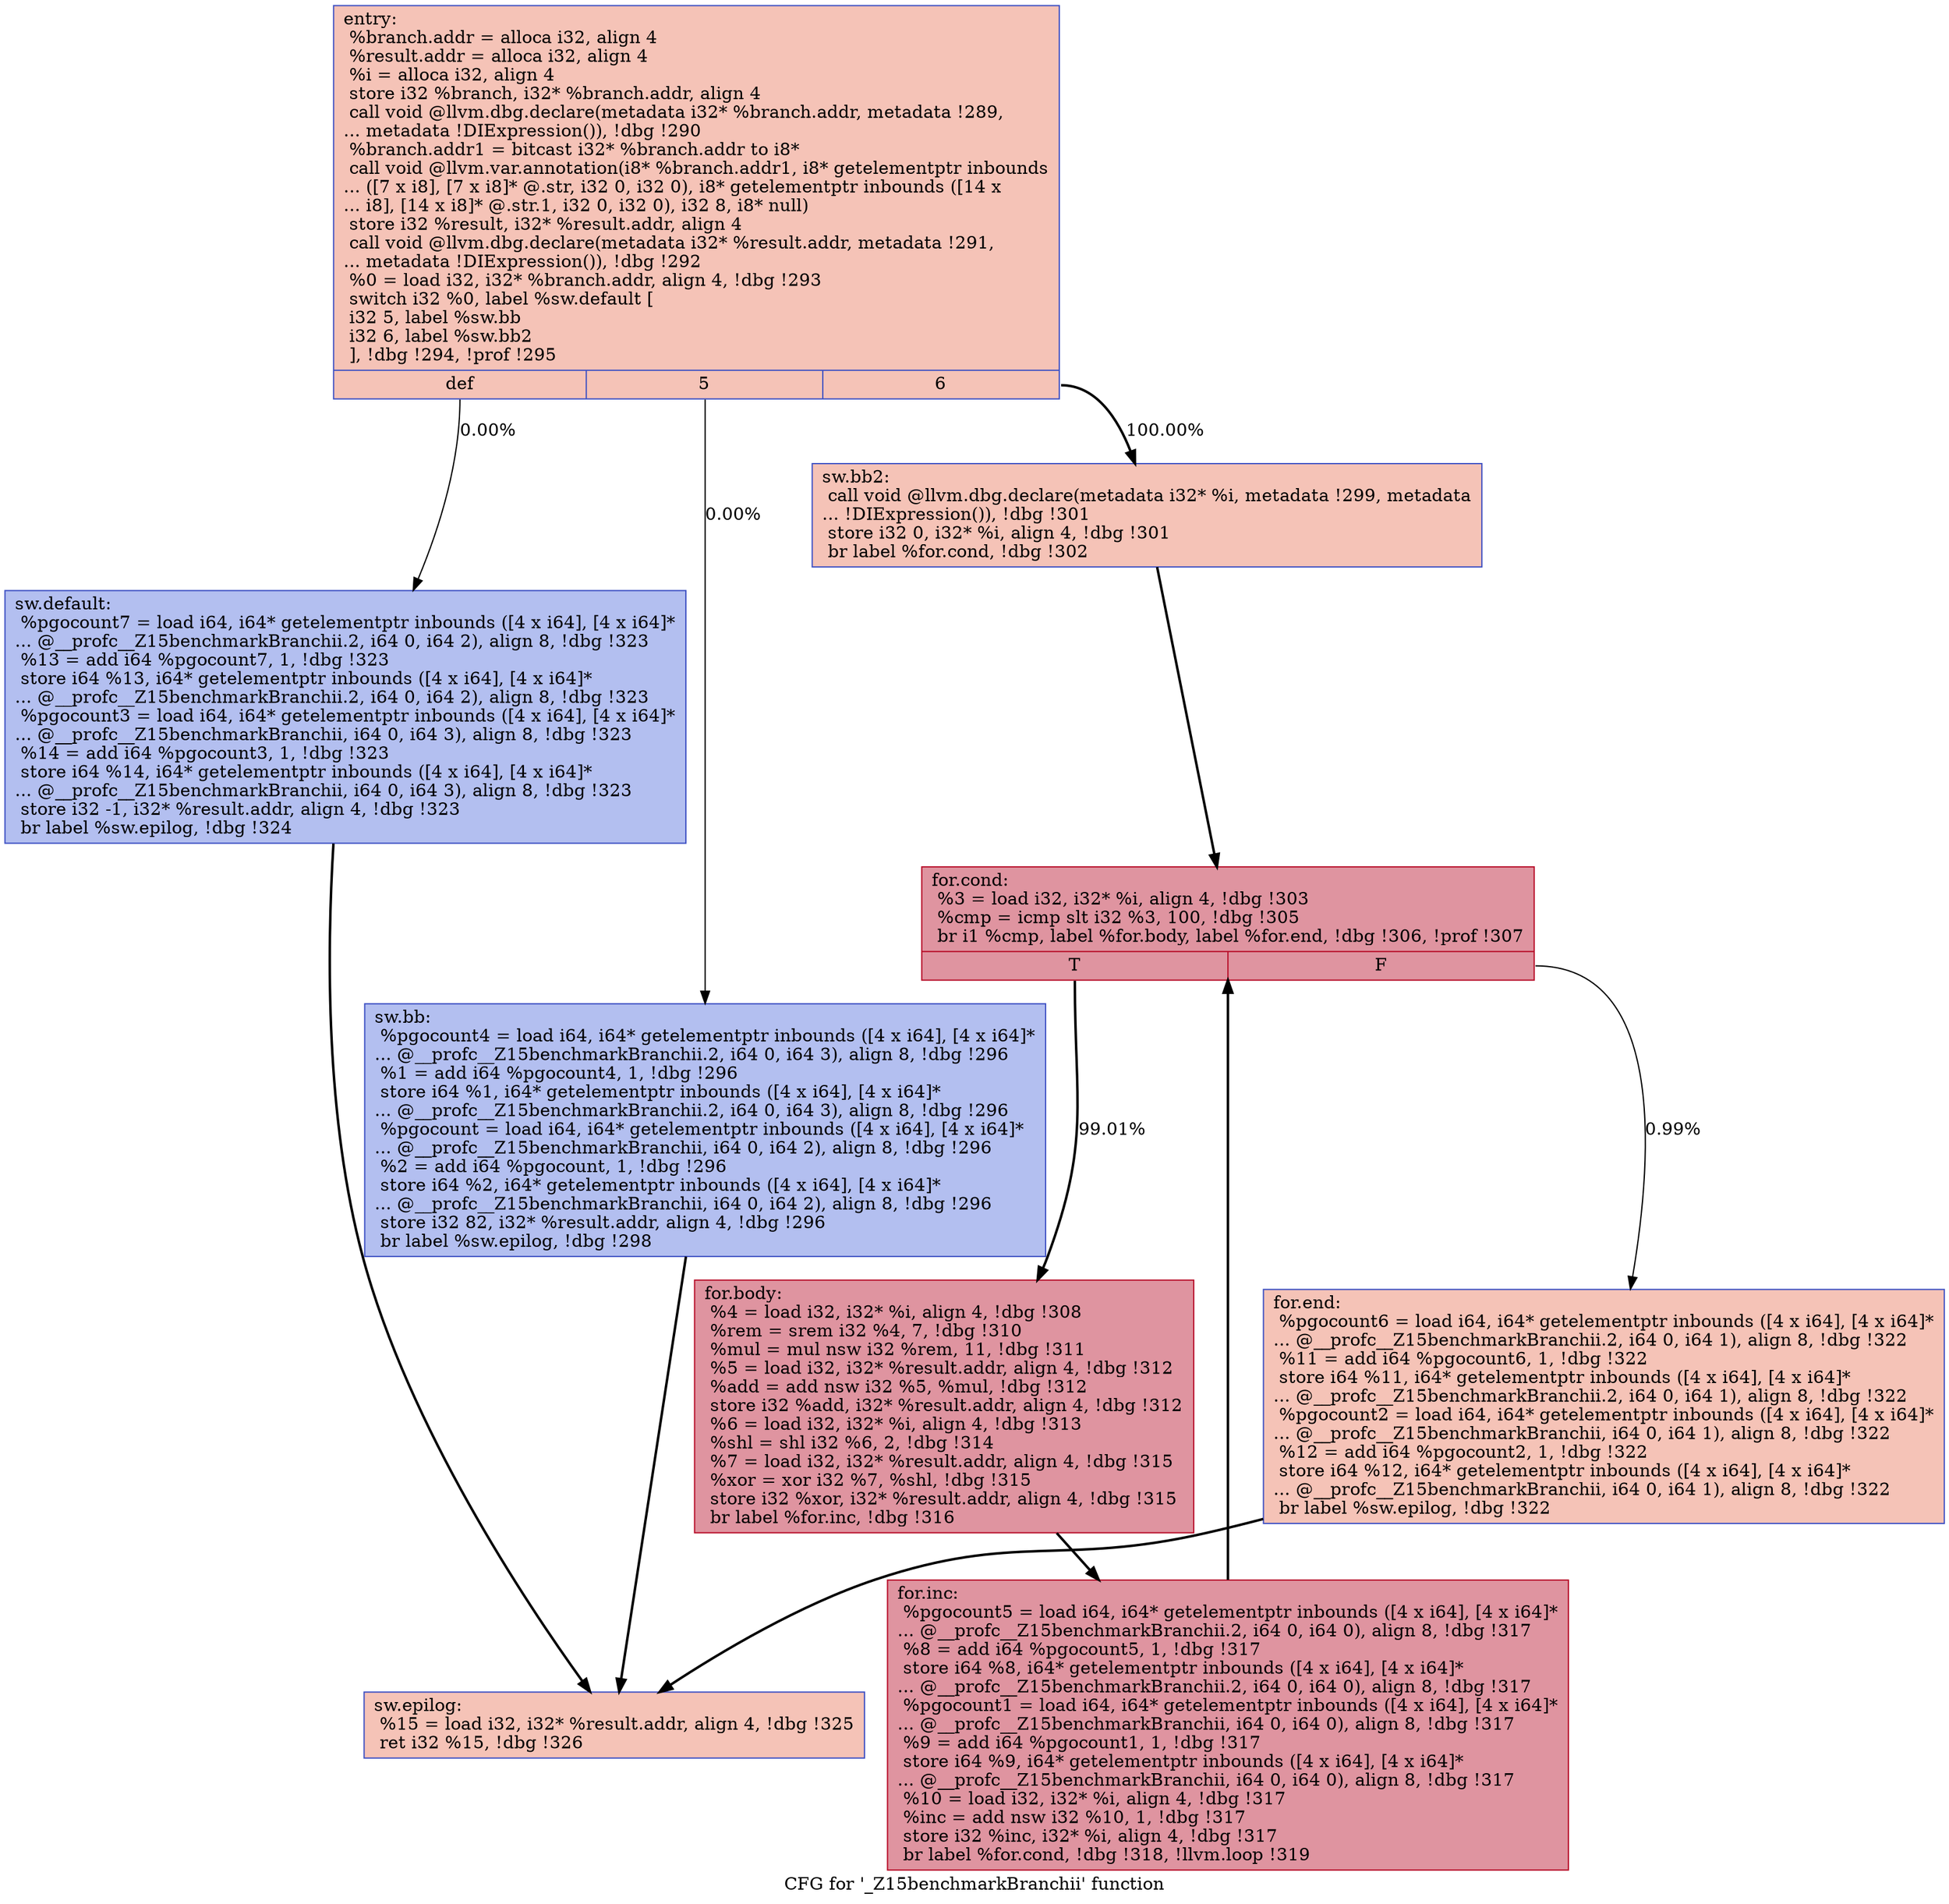 digraph "CFG for '_Z15benchmarkBranchii' function" {
	label="CFG for '_Z15benchmarkBranchii' function";

	Node0x555609252140 [shape=record,color="#3d50c3ff", style=filled, fillcolor="#e8765c70",label="{entry:\l  %branch.addr = alloca i32, align 4\l  %result.addr = alloca i32, align 4\l  %i = alloca i32, align 4\l  store i32 %branch, i32* %branch.addr, align 4\l  call void @llvm.dbg.declare(metadata i32* %branch.addr, metadata !289,\l... metadata !DIExpression()), !dbg !290\l  %branch.addr1 = bitcast i32* %branch.addr to i8*\l  call void @llvm.var.annotation(i8* %branch.addr1, i8* getelementptr inbounds\l... ([7 x i8], [7 x i8]* @.str, i32 0, i32 0), i8* getelementptr inbounds ([14 x\l... i8], [14 x i8]* @.str.1, i32 0, i32 0), i32 8, i8* null)\l  store i32 %result, i32* %result.addr, align 4\l  call void @llvm.dbg.declare(metadata i32* %result.addr, metadata !291,\l... metadata !DIExpression()), !dbg !292\l  %0 = load i32, i32* %branch.addr, align 4, !dbg !293\l  switch i32 %0, label %sw.default [\l    i32 5, label %sw.bb\l    i32 6, label %sw.bb2\l  ], !dbg !294, !prof !295\l|{<s0>def|<s1>5|<s2>6}}"];
	Node0x555609252140:s0 -> Node0x555609252370[label="0.00%" penwidth=1.00];
	Node0x555609252140:s1 -> Node0x555609252190[label="0.00%" penwidth=1.00];
	Node0x555609252140:s2 -> Node0x5556092521e0[label="100.00%" penwidth=2.00];
	Node0x555609252190 [shape=record,color="#3d50c3ff", style=filled, fillcolor="#536edd70",label="{sw.bb:                                            \l  %pgocount4 = load i64, i64* getelementptr inbounds ([4 x i64], [4 x i64]*\l... @__profc__Z15benchmarkBranchii.2, i64 0, i64 3), align 8, !dbg !296\l  %1 = add i64 %pgocount4, 1, !dbg !296\l  store i64 %1, i64* getelementptr inbounds ([4 x i64], [4 x i64]*\l... @__profc__Z15benchmarkBranchii.2, i64 0, i64 3), align 8, !dbg !296\l  %pgocount = load i64, i64* getelementptr inbounds ([4 x i64], [4 x i64]*\l... @__profc__Z15benchmarkBranchii, i64 0, i64 2), align 8, !dbg !296\l  %2 = add i64 %pgocount, 1, !dbg !296\l  store i64 %2, i64* getelementptr inbounds ([4 x i64], [4 x i64]*\l... @__profc__Z15benchmarkBranchii, i64 0, i64 2), align 8, !dbg !296\l  store i32 82, i32* %result.addr, align 4, !dbg !296\l  br label %sw.epilog, !dbg !298\l}"];
	Node0x555609252190 -> Node0x5556092523c0[penwidth=2];
	Node0x5556092521e0 [shape=record,color="#3d50c3ff", style=filled, fillcolor="#e8765c70",label="{sw.bb2:                                           \l  call void @llvm.dbg.declare(metadata i32* %i, metadata !299, metadata\l... !DIExpression()), !dbg !301\l  store i32 0, i32* %i, align 4, !dbg !301\l  br label %for.cond, !dbg !302\l}"];
	Node0x5556092521e0 -> Node0x555609252230[penwidth=2];
	Node0x555609252230 [shape=record,color="#b70d28ff", style=filled, fillcolor="#b70d2870",label="{for.cond:                                         \l  %3 = load i32, i32* %i, align 4, !dbg !303\l  %cmp = icmp slt i32 %3, 100, !dbg !305\l  br i1 %cmp, label %for.body, label %for.end, !dbg !306, !prof !307\l|{<s0>T|<s1>F}}"];
	Node0x555609252230:s0 -> Node0x555609252280[label="99.01%" penwidth=1.99];
	Node0x555609252230:s1 -> Node0x555609252320[label="0.99%" penwidth=1.01];
	Node0x555609252280 [shape=record,color="#b70d28ff", style=filled, fillcolor="#b70d2870",label="{for.body:                                         \l  %4 = load i32, i32* %i, align 4, !dbg !308\l  %rem = srem i32 %4, 7, !dbg !310\l  %mul = mul nsw i32 %rem, 11, !dbg !311\l  %5 = load i32, i32* %result.addr, align 4, !dbg !312\l  %add = add nsw i32 %5, %mul, !dbg !312\l  store i32 %add, i32* %result.addr, align 4, !dbg !312\l  %6 = load i32, i32* %i, align 4, !dbg !313\l  %shl = shl i32 %6, 2, !dbg !314\l  %7 = load i32, i32* %result.addr, align 4, !dbg !315\l  %xor = xor i32 %7, %shl, !dbg !315\l  store i32 %xor, i32* %result.addr, align 4, !dbg !315\l  br label %for.inc, !dbg !316\l}"];
	Node0x555609252280 -> Node0x5556092522d0[penwidth=2];
	Node0x5556092522d0 [shape=record,color="#b70d28ff", style=filled, fillcolor="#b70d2870",label="{for.inc:                                          \l  %pgocount5 = load i64, i64* getelementptr inbounds ([4 x i64], [4 x i64]*\l... @__profc__Z15benchmarkBranchii.2, i64 0, i64 0), align 8, !dbg !317\l  %8 = add i64 %pgocount5, 1, !dbg !317\l  store i64 %8, i64* getelementptr inbounds ([4 x i64], [4 x i64]*\l... @__profc__Z15benchmarkBranchii.2, i64 0, i64 0), align 8, !dbg !317\l  %pgocount1 = load i64, i64* getelementptr inbounds ([4 x i64], [4 x i64]*\l... @__profc__Z15benchmarkBranchii, i64 0, i64 0), align 8, !dbg !317\l  %9 = add i64 %pgocount1, 1, !dbg !317\l  store i64 %9, i64* getelementptr inbounds ([4 x i64], [4 x i64]*\l... @__profc__Z15benchmarkBranchii, i64 0, i64 0), align 8, !dbg !317\l  %10 = load i32, i32* %i, align 4, !dbg !317\l  %inc = add nsw i32 %10, 1, !dbg !317\l  store i32 %inc, i32* %i, align 4, !dbg !317\l  br label %for.cond, !dbg !318, !llvm.loop !319\l}"];
	Node0x5556092522d0 -> Node0x555609252230[penwidth=2];
	Node0x555609252320 [shape=record,color="#3d50c3ff", style=filled, fillcolor="#e8765c70",label="{for.end:                                          \l  %pgocount6 = load i64, i64* getelementptr inbounds ([4 x i64], [4 x i64]*\l... @__profc__Z15benchmarkBranchii.2, i64 0, i64 1), align 8, !dbg !322\l  %11 = add i64 %pgocount6, 1, !dbg !322\l  store i64 %11, i64* getelementptr inbounds ([4 x i64], [4 x i64]*\l... @__profc__Z15benchmarkBranchii.2, i64 0, i64 1), align 8, !dbg !322\l  %pgocount2 = load i64, i64* getelementptr inbounds ([4 x i64], [4 x i64]*\l... @__profc__Z15benchmarkBranchii, i64 0, i64 1), align 8, !dbg !322\l  %12 = add i64 %pgocount2, 1, !dbg !322\l  store i64 %12, i64* getelementptr inbounds ([4 x i64], [4 x i64]*\l... @__profc__Z15benchmarkBranchii, i64 0, i64 1), align 8, !dbg !322\l  br label %sw.epilog, !dbg !322\l}"];
	Node0x555609252320 -> Node0x5556092523c0[penwidth=2];
	Node0x555609252370 [shape=record,color="#3d50c3ff", style=filled, fillcolor="#536edd70",label="{sw.default:                                       \l  %pgocount7 = load i64, i64* getelementptr inbounds ([4 x i64], [4 x i64]*\l... @__profc__Z15benchmarkBranchii.2, i64 0, i64 2), align 8, !dbg !323\l  %13 = add i64 %pgocount7, 1, !dbg !323\l  store i64 %13, i64* getelementptr inbounds ([4 x i64], [4 x i64]*\l... @__profc__Z15benchmarkBranchii.2, i64 0, i64 2), align 8, !dbg !323\l  %pgocount3 = load i64, i64* getelementptr inbounds ([4 x i64], [4 x i64]*\l... @__profc__Z15benchmarkBranchii, i64 0, i64 3), align 8, !dbg !323\l  %14 = add i64 %pgocount3, 1, !dbg !323\l  store i64 %14, i64* getelementptr inbounds ([4 x i64], [4 x i64]*\l... @__profc__Z15benchmarkBranchii, i64 0, i64 3), align 8, !dbg !323\l  store i32 -1, i32* %result.addr, align 4, !dbg !323\l  br label %sw.epilog, !dbg !324\l}"];
	Node0x555609252370 -> Node0x5556092523c0[penwidth=2];
	Node0x5556092523c0 [shape=record,color="#3d50c3ff", style=filled, fillcolor="#e8765c70",label="{sw.epilog:                                        \l  %15 = load i32, i32* %result.addr, align 4, !dbg !325\l  ret i32 %15, !dbg !326\l}"];
}
